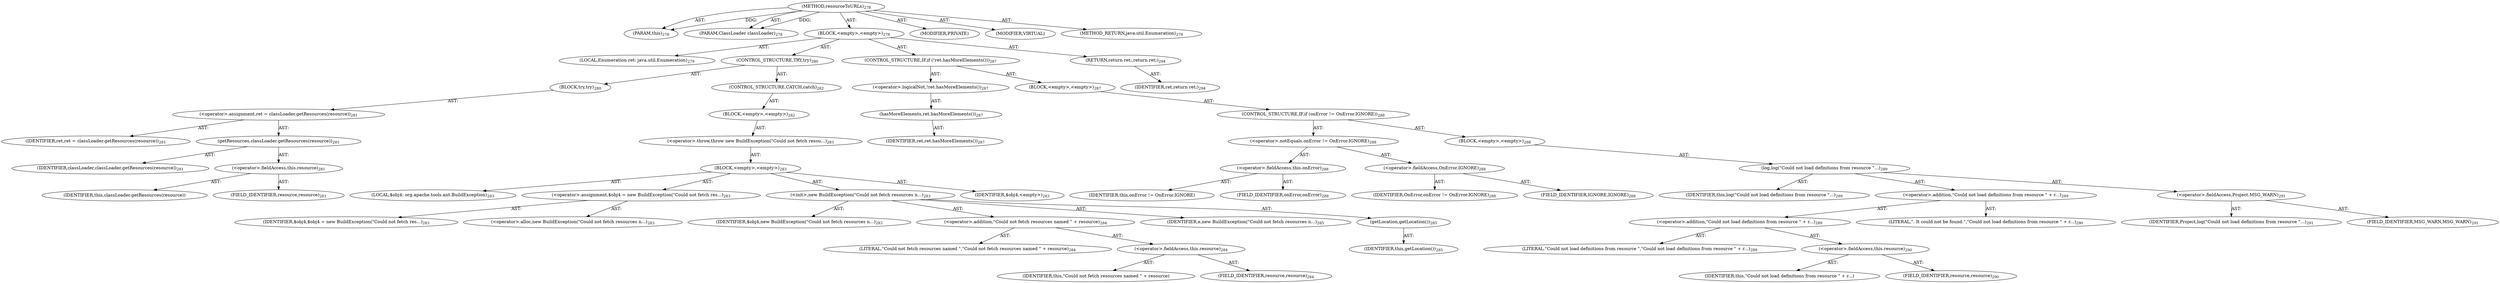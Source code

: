 digraph "resourceToURLs" {  
"111669149710" [label = <(METHOD,resourceToURLs)<SUB>278</SUB>> ]
"115964117001" [label = <(PARAM,this)<SUB>278</SUB>> ]
"115964117023" [label = <(PARAM,ClassLoader classLoader)<SUB>278</SUB>> ]
"25769803808" [label = <(BLOCK,&lt;empty&gt;,&lt;empty&gt;)<SUB>278</SUB>> ]
"94489280521" [label = <(LOCAL,Enumeration ret: java.util.Enumeration)<SUB>279</SUB>> ]
"47244640272" [label = <(CONTROL_STRUCTURE,TRY,try)<SUB>280</SUB>> ]
"25769803809" [label = <(BLOCK,try,try)<SUB>280</SUB>> ]
"30064771183" [label = <(&lt;operator&gt;.assignment,ret = classLoader.getResources(resource))<SUB>281</SUB>> ]
"68719476847" [label = <(IDENTIFIER,ret,ret = classLoader.getResources(resource))<SUB>281</SUB>> ]
"30064771184" [label = <(getResources,classLoader.getResources(resource))<SUB>281</SUB>> ]
"68719476848" [label = <(IDENTIFIER,classLoader,classLoader.getResources(resource))<SUB>281</SUB>> ]
"30064771185" [label = <(&lt;operator&gt;.fieldAccess,this.resource)<SUB>281</SUB>> ]
"68719476849" [label = <(IDENTIFIER,this,classLoader.getResources(resource))> ]
"55834574878" [label = <(FIELD_IDENTIFIER,resource,resource)<SUB>281</SUB>> ]
"47244640273" [label = <(CONTROL_STRUCTURE,CATCH,catch)<SUB>282</SUB>> ]
"25769803810" [label = <(BLOCK,&lt;empty&gt;,&lt;empty&gt;)<SUB>282</SUB>> ]
"30064771186" [label = <(&lt;operator&gt;.throw,throw new BuildException(&quot;Could not fetch resou...)<SUB>283</SUB>> ]
"25769803811" [label = <(BLOCK,&lt;empty&gt;,&lt;empty&gt;)<SUB>283</SUB>> ]
"94489280522" [label = <(LOCAL,$obj4: org.apache.tools.ant.BuildException)<SUB>283</SUB>> ]
"30064771187" [label = <(&lt;operator&gt;.assignment,$obj4 = new BuildException(&quot;Could not fetch res...)<SUB>283</SUB>> ]
"68719476850" [label = <(IDENTIFIER,$obj4,$obj4 = new BuildException(&quot;Could not fetch res...)<SUB>283</SUB>> ]
"30064771188" [label = <(&lt;operator&gt;.alloc,new BuildException(&quot;Could not fetch resources n...)<SUB>283</SUB>> ]
"30064771189" [label = <(&lt;init&gt;,new BuildException(&quot;Could not fetch resources n...)<SUB>283</SUB>> ]
"68719476851" [label = <(IDENTIFIER,$obj4,new BuildException(&quot;Could not fetch resources n...)<SUB>283</SUB>> ]
"30064771190" [label = <(&lt;operator&gt;.addition,&quot;Could not fetch resources named &quot; + resource)<SUB>284</SUB>> ]
"90194313248" [label = <(LITERAL,&quot;Could not fetch resources named &quot;,&quot;Could not fetch resources named &quot; + resource)<SUB>284</SUB>> ]
"30064771191" [label = <(&lt;operator&gt;.fieldAccess,this.resource)<SUB>284</SUB>> ]
"68719476852" [label = <(IDENTIFIER,this,&quot;Could not fetch resources named &quot; + resource)> ]
"55834574879" [label = <(FIELD_IDENTIFIER,resource,resource)<SUB>284</SUB>> ]
"68719476853" [label = <(IDENTIFIER,e,new BuildException(&quot;Could not fetch resources n...)<SUB>285</SUB>> ]
"30064771192" [label = <(getLocation,getLocation())<SUB>285</SUB>> ]
"68719476759" [label = <(IDENTIFIER,this,getLocation())<SUB>285</SUB>> ]
"68719476854" [label = <(IDENTIFIER,$obj4,&lt;empty&gt;)<SUB>283</SUB>> ]
"47244640274" [label = <(CONTROL_STRUCTURE,IF,if (!ret.hasMoreElements()))<SUB>287</SUB>> ]
"30064771193" [label = <(&lt;operator&gt;.logicalNot,!ret.hasMoreElements())<SUB>287</SUB>> ]
"30064771194" [label = <(hasMoreElements,ret.hasMoreElements())<SUB>287</SUB>> ]
"68719476855" [label = <(IDENTIFIER,ret,ret.hasMoreElements())<SUB>287</SUB>> ]
"25769803812" [label = <(BLOCK,&lt;empty&gt;,&lt;empty&gt;)<SUB>287</SUB>> ]
"47244640275" [label = <(CONTROL_STRUCTURE,IF,if (onError != OnError.IGNORE))<SUB>288</SUB>> ]
"30064771195" [label = <(&lt;operator&gt;.notEquals,onError != OnError.IGNORE)<SUB>288</SUB>> ]
"30064771196" [label = <(&lt;operator&gt;.fieldAccess,this.onError)<SUB>288</SUB>> ]
"68719476856" [label = <(IDENTIFIER,this,onError != OnError.IGNORE)> ]
"55834574880" [label = <(FIELD_IDENTIFIER,onError,onError)<SUB>288</SUB>> ]
"30064771197" [label = <(&lt;operator&gt;.fieldAccess,OnError.IGNORE)<SUB>288</SUB>> ]
"68719476857" [label = <(IDENTIFIER,OnError,onError != OnError.IGNORE)<SUB>288</SUB>> ]
"55834574881" [label = <(FIELD_IDENTIFIER,IGNORE,IGNORE)<SUB>288</SUB>> ]
"25769803813" [label = <(BLOCK,&lt;empty&gt;,&lt;empty&gt;)<SUB>288</SUB>> ]
"30064771198" [label = <(log,log(&quot;Could not load definitions from resource &quot;...)<SUB>289</SUB>> ]
"68719476760" [label = <(IDENTIFIER,this,log(&quot;Could not load definitions from resource &quot;...)<SUB>289</SUB>> ]
"30064771199" [label = <(&lt;operator&gt;.addition,&quot;Could not load definitions from resource &quot; + r...)<SUB>289</SUB>> ]
"30064771200" [label = <(&lt;operator&gt;.addition,&quot;Could not load definitions from resource &quot; + r...)<SUB>289</SUB>> ]
"90194313249" [label = <(LITERAL,&quot;Could not load definitions from resource &quot;,&quot;Could not load definitions from resource &quot; + r...)<SUB>289</SUB>> ]
"30064771201" [label = <(&lt;operator&gt;.fieldAccess,this.resource)<SUB>290</SUB>> ]
"68719476858" [label = <(IDENTIFIER,this,&quot;Could not load definitions from resource &quot; + r...)> ]
"55834574882" [label = <(FIELD_IDENTIFIER,resource,resource)<SUB>290</SUB>> ]
"90194313250" [label = <(LITERAL,&quot;. It could not be found.&quot;,&quot;Could not load definitions from resource &quot; + r...)<SUB>290</SUB>> ]
"30064771202" [label = <(&lt;operator&gt;.fieldAccess,Project.MSG_WARN)<SUB>291</SUB>> ]
"68719476859" [label = <(IDENTIFIER,Project,log(&quot;Could not load definitions from resource &quot;...)<SUB>291</SUB>> ]
"55834574883" [label = <(FIELD_IDENTIFIER,MSG_WARN,MSG_WARN)<SUB>291</SUB>> ]
"146028888073" [label = <(RETURN,return ret;,return ret;)<SUB>294</SUB>> ]
"68719476860" [label = <(IDENTIFIER,ret,return ret;)<SUB>294</SUB>> ]
"133143986225" [label = <(MODIFIER,PRIVATE)> ]
"133143986226" [label = <(MODIFIER,VIRTUAL)> ]
"128849018894" [label = <(METHOD_RETURN,java.util.Enumeration)<SUB>278</SUB>> ]
  "111669149710" -> "115964117001"  [ label = "AST: "] 
  "111669149710" -> "115964117023"  [ label = "AST: "] 
  "111669149710" -> "25769803808"  [ label = "AST: "] 
  "111669149710" -> "133143986225"  [ label = "AST: "] 
  "111669149710" -> "133143986226"  [ label = "AST: "] 
  "111669149710" -> "128849018894"  [ label = "AST: "] 
  "25769803808" -> "94489280521"  [ label = "AST: "] 
  "25769803808" -> "47244640272"  [ label = "AST: "] 
  "25769803808" -> "47244640274"  [ label = "AST: "] 
  "25769803808" -> "146028888073"  [ label = "AST: "] 
  "47244640272" -> "25769803809"  [ label = "AST: "] 
  "47244640272" -> "47244640273"  [ label = "AST: "] 
  "25769803809" -> "30064771183"  [ label = "AST: "] 
  "30064771183" -> "68719476847"  [ label = "AST: "] 
  "30064771183" -> "30064771184"  [ label = "AST: "] 
  "30064771184" -> "68719476848"  [ label = "AST: "] 
  "30064771184" -> "30064771185"  [ label = "AST: "] 
  "30064771185" -> "68719476849"  [ label = "AST: "] 
  "30064771185" -> "55834574878"  [ label = "AST: "] 
  "47244640273" -> "25769803810"  [ label = "AST: "] 
  "25769803810" -> "30064771186"  [ label = "AST: "] 
  "30064771186" -> "25769803811"  [ label = "AST: "] 
  "25769803811" -> "94489280522"  [ label = "AST: "] 
  "25769803811" -> "30064771187"  [ label = "AST: "] 
  "25769803811" -> "30064771189"  [ label = "AST: "] 
  "25769803811" -> "68719476854"  [ label = "AST: "] 
  "30064771187" -> "68719476850"  [ label = "AST: "] 
  "30064771187" -> "30064771188"  [ label = "AST: "] 
  "30064771189" -> "68719476851"  [ label = "AST: "] 
  "30064771189" -> "30064771190"  [ label = "AST: "] 
  "30064771189" -> "68719476853"  [ label = "AST: "] 
  "30064771189" -> "30064771192"  [ label = "AST: "] 
  "30064771190" -> "90194313248"  [ label = "AST: "] 
  "30064771190" -> "30064771191"  [ label = "AST: "] 
  "30064771191" -> "68719476852"  [ label = "AST: "] 
  "30064771191" -> "55834574879"  [ label = "AST: "] 
  "30064771192" -> "68719476759"  [ label = "AST: "] 
  "47244640274" -> "30064771193"  [ label = "AST: "] 
  "47244640274" -> "25769803812"  [ label = "AST: "] 
  "30064771193" -> "30064771194"  [ label = "AST: "] 
  "30064771194" -> "68719476855"  [ label = "AST: "] 
  "25769803812" -> "47244640275"  [ label = "AST: "] 
  "47244640275" -> "30064771195"  [ label = "AST: "] 
  "47244640275" -> "25769803813"  [ label = "AST: "] 
  "30064771195" -> "30064771196"  [ label = "AST: "] 
  "30064771195" -> "30064771197"  [ label = "AST: "] 
  "30064771196" -> "68719476856"  [ label = "AST: "] 
  "30064771196" -> "55834574880"  [ label = "AST: "] 
  "30064771197" -> "68719476857"  [ label = "AST: "] 
  "30064771197" -> "55834574881"  [ label = "AST: "] 
  "25769803813" -> "30064771198"  [ label = "AST: "] 
  "30064771198" -> "68719476760"  [ label = "AST: "] 
  "30064771198" -> "30064771199"  [ label = "AST: "] 
  "30064771198" -> "30064771202"  [ label = "AST: "] 
  "30064771199" -> "30064771200"  [ label = "AST: "] 
  "30064771199" -> "90194313250"  [ label = "AST: "] 
  "30064771200" -> "90194313249"  [ label = "AST: "] 
  "30064771200" -> "30064771201"  [ label = "AST: "] 
  "30064771201" -> "68719476858"  [ label = "AST: "] 
  "30064771201" -> "55834574882"  [ label = "AST: "] 
  "30064771202" -> "68719476859"  [ label = "AST: "] 
  "30064771202" -> "55834574883"  [ label = "AST: "] 
  "146028888073" -> "68719476860"  [ label = "AST: "] 
  "111669149710" -> "115964117001"  [ label = "DDG: "] 
  "111669149710" -> "115964117023"  [ label = "DDG: "] 
}
